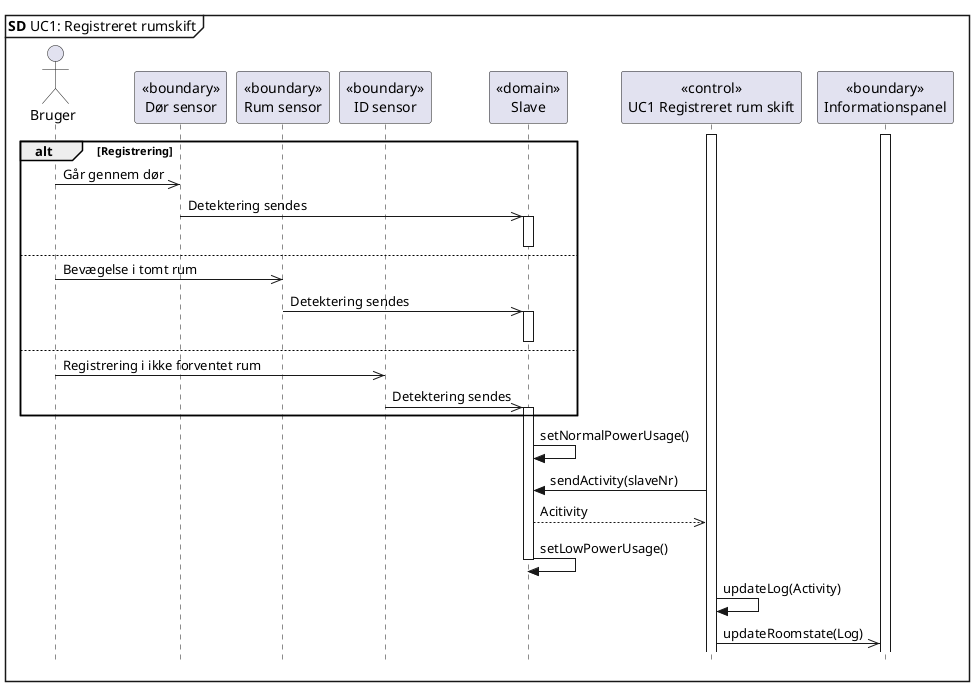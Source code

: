 @startuml UC1 SD
skinparam style strictuml

mainframe **SD** UC1: Registreret rumskift

actor Bruger as bruger
participant "<<boundary>>\nDør sensor" as dør
participant "<<boundary>>\nRum sensor" as rum
participant "<<boundary>>\nID sensor" as ID
participant "<<domain>>\nSlave" as slave
participant "<<control>>\nUC1 Registreret rum skift" as master
participant "<<boundary>>\nInformationspanel" as panel

activate master
activate panel
alt Registrering
bruger ->> dør : Går gennem dør
dør ->> slave : Detektering sendes
activate slave
else
deactivate slave
bruger ->> rum : Bevægelse i tomt rum
rum ->> slave : Detektering sendes
activate slave
else
deactivate slave
bruger ->> ID : Registrering i ikke forventet rum
ID ->> slave : Detektering sendes
activate slave
end
slave -> slave : setNormalPowerUsage()
master -> slave : sendActivity(slaveNr)
slave -->> master : Acitivity
slave -> slave : setLowPowerUsage()
deactivate slave
master -> master : updateLog(Activity)
master ->> panel : updateRoomstate(Log)
@enduml